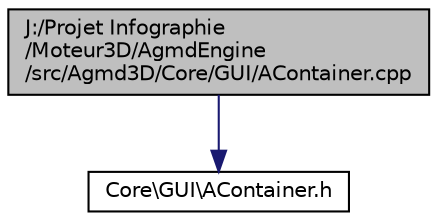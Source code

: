 digraph "J:/Projet Infographie/Moteur3D/AgmdEngine/src/Agmd3D/Core/GUI/AContainer.cpp"
{
  edge [fontname="Helvetica",fontsize="10",labelfontname="Helvetica",labelfontsize="10"];
  node [fontname="Helvetica",fontsize="10",shape=record];
  Node1 [label="J:/Projet Infographie\l/Moteur3D/AgmdEngine\l/src/Agmd3D/Core/GUI/AContainer.cpp",height=0.2,width=0.4,color="black", fillcolor="grey75", style="filled" fontcolor="black"];
  Node1 -> Node2 [color="midnightblue",fontsize="10",style="solid"];
  Node2 [label="Core\\GUI\\AContainer.h",height=0.2,width=0.4,color="black", fillcolor="white", style="filled",URL="$_a_container_8h.html"];
}
